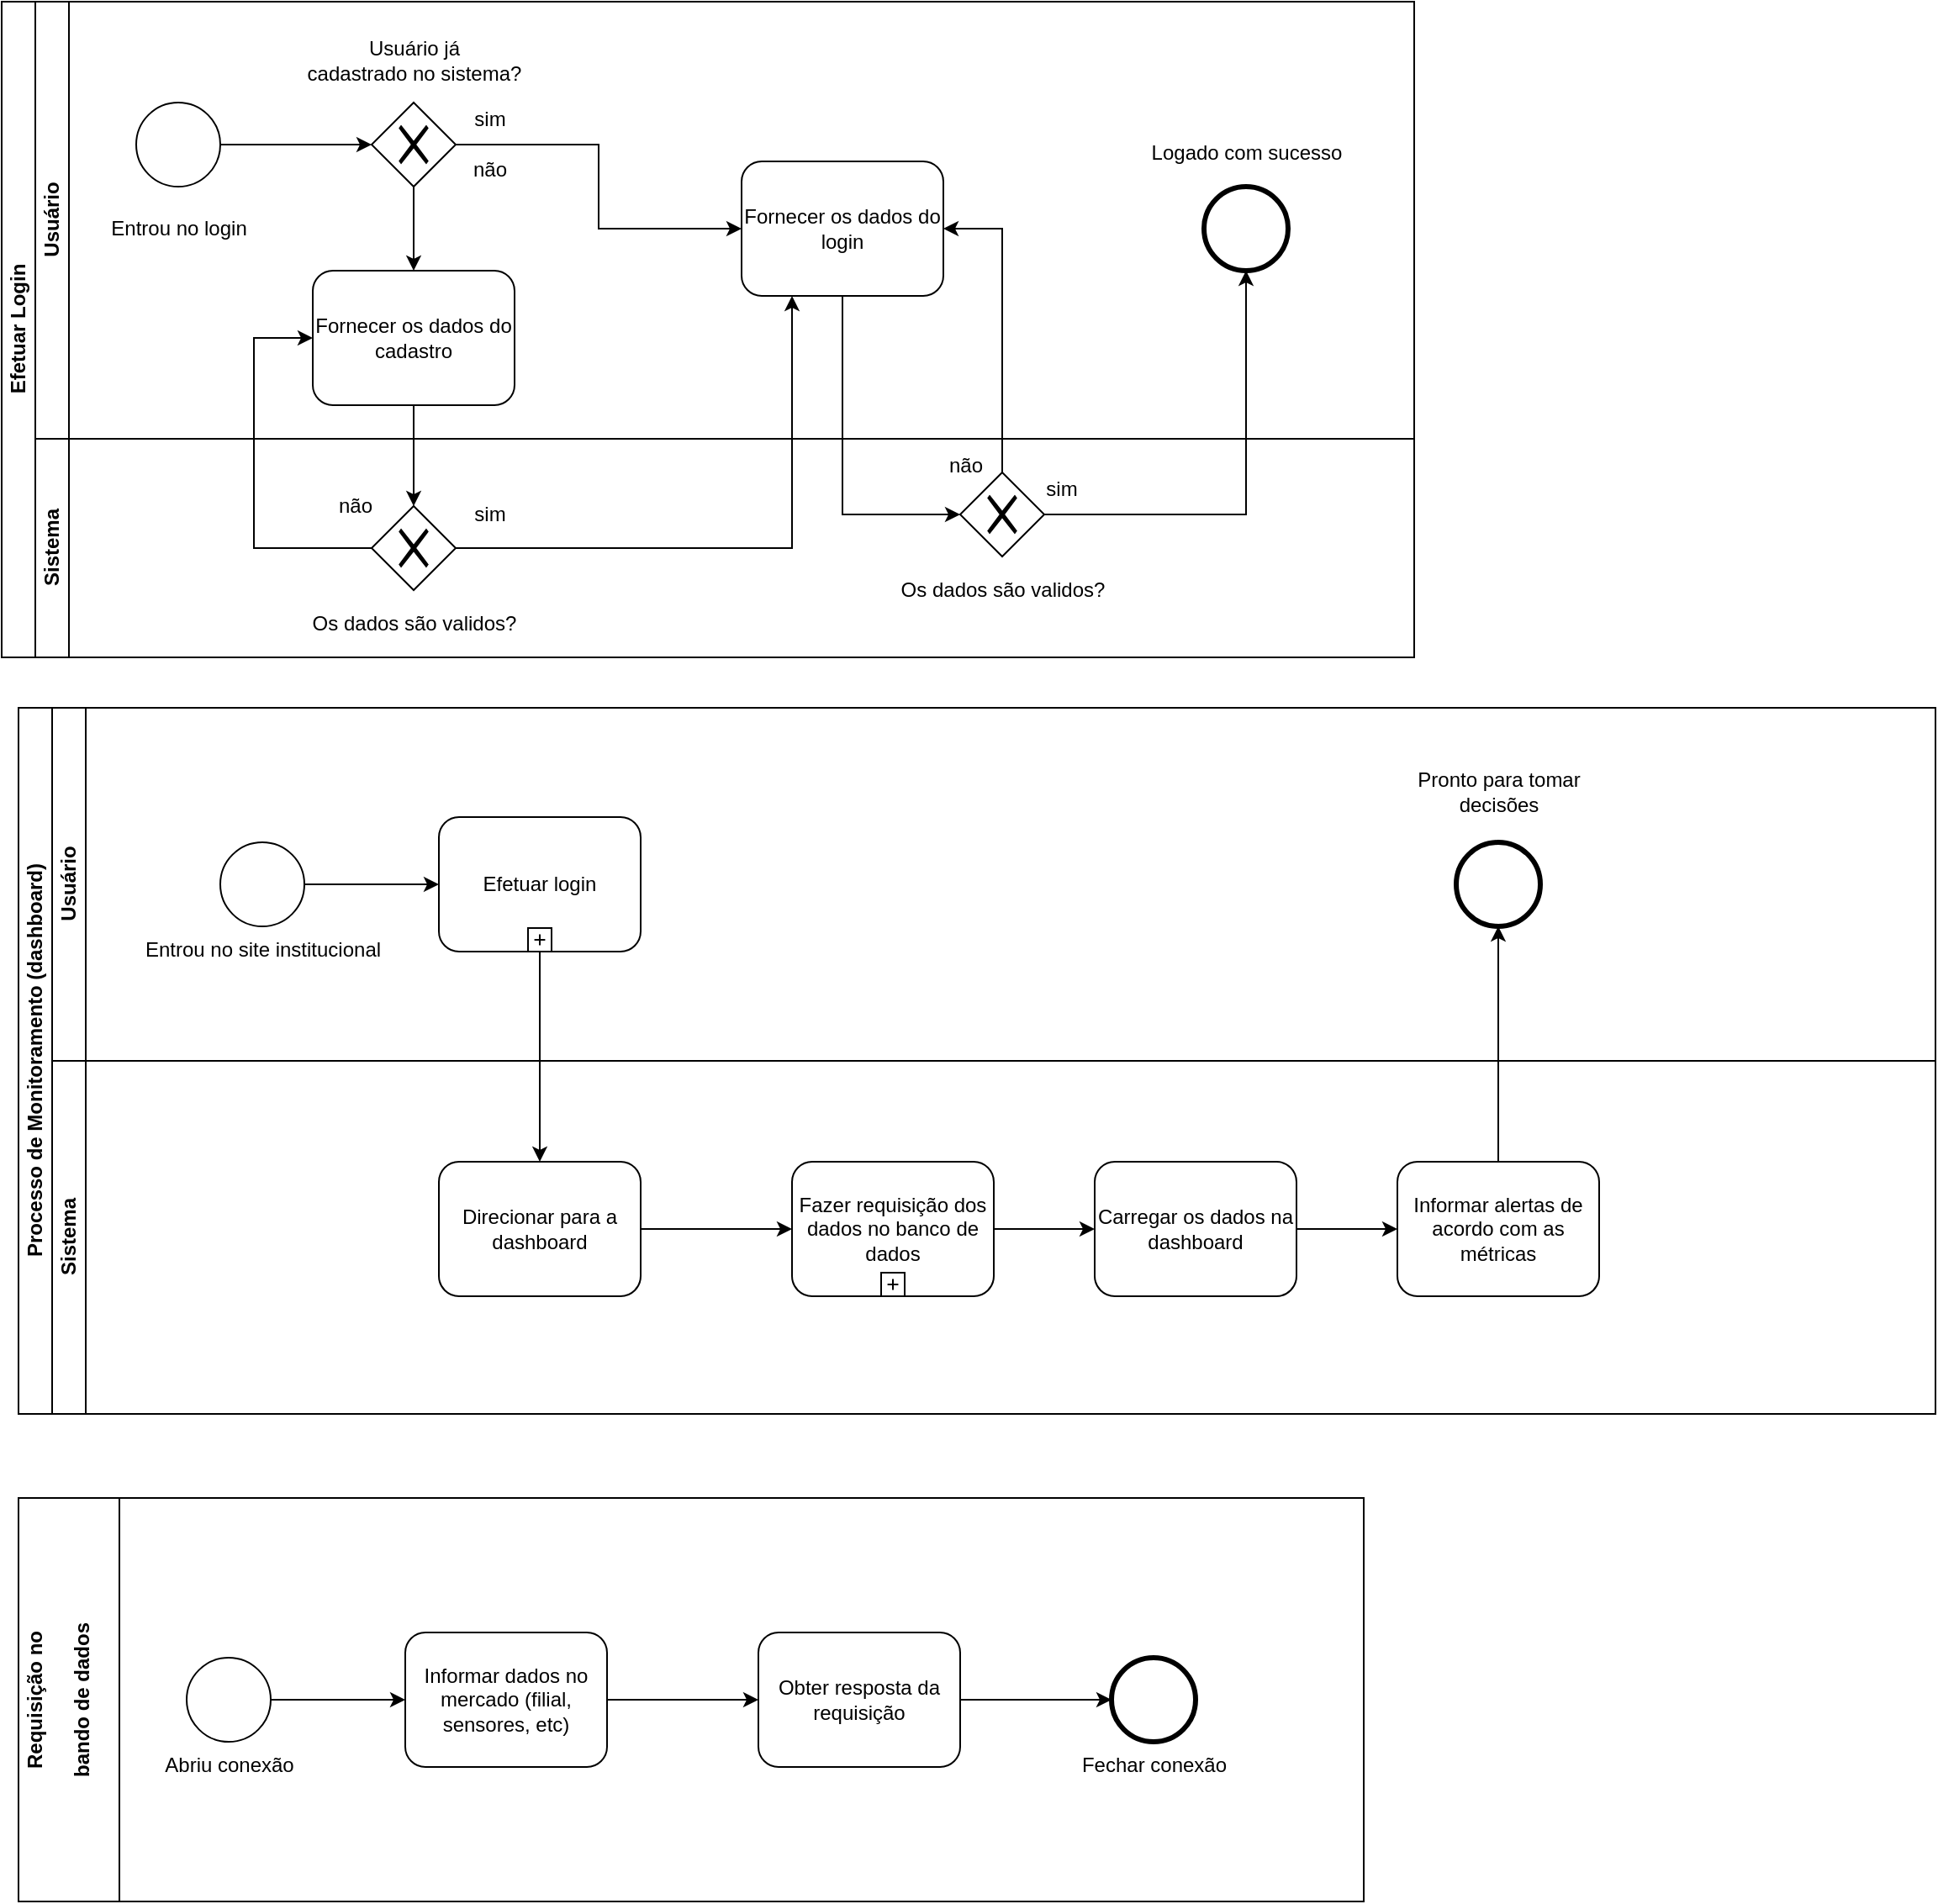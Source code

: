 <mxfile version="13.8.3" type="device"><diagram id="tnLEj-CZfMNl4zoymQTF" name="Page-1"><mxGraphModel dx="1822" dy="1163" grid="1" gridSize="10" guides="1" tooltips="1" connect="1" arrows="1" fold="1" page="0" pageScale="1" pageWidth="827" pageHeight="1169" math="0" shadow="0"><root><mxCell id="0"/><mxCell id="1" parent="0"/><mxCell id="uiscioQvkwJ7Bx-dJebw-1" value="Processo de Monitoramento (dashboard)" style="swimlane;html=1;childLayout=stackLayout;resizeParent=1;resizeParentMax=0;horizontal=0;startSize=20;horizontalStack=0;" parent="1" vertex="1"><mxGeometry x="-150" y="40" width="1140" height="420" as="geometry"/></mxCell><mxCell id="uiscioQvkwJ7Bx-dJebw-2" value="Usuário" style="swimlane;html=1;startSize=20;horizontal=0;" parent="uiscioQvkwJ7Bx-dJebw-1" vertex="1"><mxGeometry x="20" width="1120" height="210" as="geometry"/></mxCell><mxCell id="uiscioQvkwJ7Bx-dJebw-8" style="edgeStyle=orthogonalEdgeStyle;rounded=0;orthogonalLoop=1;jettySize=auto;html=1;" parent="uiscioQvkwJ7Bx-dJebw-2" source="uiscioQvkwJ7Bx-dJebw-5" target="uiscioQvkwJ7Bx-dJebw-6" edge="1"><mxGeometry relative="1" as="geometry"/></mxCell><mxCell id="uiscioQvkwJ7Bx-dJebw-5" value="Entrou no site institucional" style="shape=mxgraph.bpmn.shape;html=1;verticalLabelPosition=bottom;labelBackgroundColor=#ffffff;verticalAlign=top;align=center;perimeter=ellipsePerimeter;outlineConnect=0;outline=standard;symbol=general;" parent="uiscioQvkwJ7Bx-dJebw-2" vertex="1"><mxGeometry x="100" y="80" width="50" height="50" as="geometry"/></mxCell><mxCell id="uiscioQvkwJ7Bx-dJebw-6" value="Efetuar login" style="html=1;whiteSpace=wrap;rounded=1;dropTarget=0;" parent="uiscioQvkwJ7Bx-dJebw-2" vertex="1"><mxGeometry x="230" y="65" width="120" height="80" as="geometry"/></mxCell><mxCell id="uiscioQvkwJ7Bx-dJebw-7" value="" style="html=1;shape=plus;outlineConnect=0;" parent="uiscioQvkwJ7Bx-dJebw-6" vertex="1"><mxGeometry x="0.5" y="1" width="14" height="14" relative="1" as="geometry"><mxPoint x="-7" y="-14" as="offset"/></mxGeometry></mxCell><mxCell id="uiscioQvkwJ7Bx-dJebw-17" value="" style="shape=mxgraph.bpmn.shape;html=1;verticalLabelPosition=bottom;labelBackgroundColor=#ffffff;verticalAlign=top;align=center;perimeter=ellipsePerimeter;outlineConnect=0;outline=end;symbol=general;" parent="uiscioQvkwJ7Bx-dJebw-2" vertex="1"><mxGeometry x="835" y="80" width="50" height="50" as="geometry"/></mxCell><mxCell id="uiscioQvkwJ7Bx-dJebw-20" value="&lt;div&gt;Pronto para tomar&lt;/div&gt;&lt;div&gt;decisões&lt;br&gt;&lt;/div&gt;" style="text;html=1;align=center;verticalAlign=middle;resizable=0;points=[];autosize=1;" parent="uiscioQvkwJ7Bx-dJebw-2" vertex="1"><mxGeometry x="805" y="35" width="110" height="30" as="geometry"/></mxCell><mxCell id="uiscioQvkwJ7Bx-dJebw-3" value="Sistema" style="swimlane;html=1;startSize=20;horizontal=0;" parent="uiscioQvkwJ7Bx-dJebw-1" vertex="1"><mxGeometry x="20" y="210" width="1120" height="210" as="geometry"/></mxCell><mxCell id="uiscioQvkwJ7Bx-dJebw-36" style="edgeStyle=orthogonalEdgeStyle;rounded=0;orthogonalLoop=1;jettySize=auto;html=1;entryX=0;entryY=0.5;entryDx=0;entryDy=0;" parent="uiscioQvkwJ7Bx-dJebw-3" source="uiscioQvkwJ7Bx-dJebw-9" target="uiscioQvkwJ7Bx-dJebw-34" edge="1"><mxGeometry relative="1" as="geometry"/></mxCell><mxCell id="uiscioQvkwJ7Bx-dJebw-9" value="Direcionar para a dashboard" style="shape=ext;rounded=1;html=1;whiteSpace=wrap;" parent="uiscioQvkwJ7Bx-dJebw-3" vertex="1"><mxGeometry x="230" y="60" width="120" height="80" as="geometry"/></mxCell><mxCell id="uiscioQvkwJ7Bx-dJebw-16" style="edgeStyle=orthogonalEdgeStyle;rounded=0;orthogonalLoop=1;jettySize=auto;html=1;entryX=0;entryY=0.5;entryDx=0;entryDy=0;" parent="uiscioQvkwJ7Bx-dJebw-3" source="uiscioQvkwJ7Bx-dJebw-13" target="uiscioQvkwJ7Bx-dJebw-15" edge="1"><mxGeometry relative="1" as="geometry"/></mxCell><mxCell id="uiscioQvkwJ7Bx-dJebw-13" value="Carregar os dados na dashboard" style="shape=ext;rounded=1;html=1;whiteSpace=wrap;" parent="uiscioQvkwJ7Bx-dJebw-3" vertex="1"><mxGeometry x="620" y="60" width="120" height="80" as="geometry"/></mxCell><mxCell id="uiscioQvkwJ7Bx-dJebw-15" value="Informar alertas de acordo com as métricas" style="shape=ext;rounded=1;html=1;whiteSpace=wrap;" parent="uiscioQvkwJ7Bx-dJebw-3" vertex="1"><mxGeometry x="800" y="60" width="120" height="80" as="geometry"/></mxCell><mxCell id="uiscioQvkwJ7Bx-dJebw-37" style="edgeStyle=orthogonalEdgeStyle;rounded=0;orthogonalLoop=1;jettySize=auto;html=1;entryX=0;entryY=0.5;entryDx=0;entryDy=0;" parent="uiscioQvkwJ7Bx-dJebw-3" source="uiscioQvkwJ7Bx-dJebw-34" target="uiscioQvkwJ7Bx-dJebw-13" edge="1"><mxGeometry relative="1" as="geometry"/></mxCell><mxCell id="uiscioQvkwJ7Bx-dJebw-34" value="Fazer requisição dos dados no banco de dados" style="html=1;whiteSpace=wrap;rounded=1;dropTarget=0;" parent="uiscioQvkwJ7Bx-dJebw-3" vertex="1"><mxGeometry x="440" y="60" width="120" height="80" as="geometry"/></mxCell><mxCell id="uiscioQvkwJ7Bx-dJebw-35" value="" style="html=1;shape=plus;outlineConnect=0;" parent="uiscioQvkwJ7Bx-dJebw-34" vertex="1"><mxGeometry x="0.5" y="1" width="14" height="14" relative="1" as="geometry"><mxPoint x="-7" y="-14" as="offset"/></mxGeometry></mxCell><mxCell id="uiscioQvkwJ7Bx-dJebw-10" style="edgeStyle=orthogonalEdgeStyle;rounded=0;orthogonalLoop=1;jettySize=auto;html=1;entryX=0.5;entryY=0;entryDx=0;entryDy=0;" parent="uiscioQvkwJ7Bx-dJebw-1" source="uiscioQvkwJ7Bx-dJebw-6" target="uiscioQvkwJ7Bx-dJebw-9" edge="1"><mxGeometry relative="1" as="geometry"/></mxCell><mxCell id="uiscioQvkwJ7Bx-dJebw-19" style="edgeStyle=orthogonalEdgeStyle;rounded=0;orthogonalLoop=1;jettySize=auto;html=1;entryX=0.5;entryY=1;entryDx=0;entryDy=0;" parent="uiscioQvkwJ7Bx-dJebw-1" source="uiscioQvkwJ7Bx-dJebw-15" target="uiscioQvkwJ7Bx-dJebw-17" edge="1"><mxGeometry relative="1" as="geometry"/></mxCell><mxCell id="uiscioQvkwJ7Bx-dJebw-38" value="Requisição no &#xA;&#xA;bando de dados&#xA;" style="swimlane;startSize=60;horizontal=0;" parent="1" vertex="1"><mxGeometry x="-150" y="510" width="800" height="240" as="geometry"/></mxCell><mxCell id="uiscioQvkwJ7Bx-dJebw-41" style="edgeStyle=orthogonalEdgeStyle;rounded=0;orthogonalLoop=1;jettySize=auto;html=1;entryX=0;entryY=0.5;entryDx=0;entryDy=0;" parent="uiscioQvkwJ7Bx-dJebw-38" source="uiscioQvkwJ7Bx-dJebw-39" target="uiscioQvkwJ7Bx-dJebw-40" edge="1"><mxGeometry relative="1" as="geometry"/></mxCell><mxCell id="uiscioQvkwJ7Bx-dJebw-39" value="Abriu conexão" style="shape=mxgraph.bpmn.shape;html=1;verticalLabelPosition=bottom;labelBackgroundColor=#ffffff;verticalAlign=top;align=center;perimeter=ellipsePerimeter;outlineConnect=0;outline=standard;symbol=general;" parent="uiscioQvkwJ7Bx-dJebw-38" vertex="1"><mxGeometry x="100" y="95" width="50" height="50" as="geometry"/></mxCell><mxCell id="uiscioQvkwJ7Bx-dJebw-43" style="edgeStyle=orthogonalEdgeStyle;rounded=0;orthogonalLoop=1;jettySize=auto;html=1;entryX=0;entryY=0.5;entryDx=0;entryDy=0;" parent="uiscioQvkwJ7Bx-dJebw-38" source="uiscioQvkwJ7Bx-dJebw-40" target="uiscioQvkwJ7Bx-dJebw-42" edge="1"><mxGeometry relative="1" as="geometry"/></mxCell><mxCell id="uiscioQvkwJ7Bx-dJebw-40" value="Informar dados no mercado (filial, sensores, etc)" style="shape=ext;rounded=1;html=1;whiteSpace=wrap;" parent="uiscioQvkwJ7Bx-dJebw-38" vertex="1"><mxGeometry x="230" y="80" width="120" height="80" as="geometry"/></mxCell><mxCell id="uiscioQvkwJ7Bx-dJebw-45" style="edgeStyle=orthogonalEdgeStyle;rounded=0;orthogonalLoop=1;jettySize=auto;html=1;entryX=0;entryY=0.5;entryDx=0;entryDy=0;" parent="uiscioQvkwJ7Bx-dJebw-38" source="uiscioQvkwJ7Bx-dJebw-42" target="uiscioQvkwJ7Bx-dJebw-44" edge="1"><mxGeometry relative="1" as="geometry"/></mxCell><mxCell id="uiscioQvkwJ7Bx-dJebw-42" value="Obter resposta da requisição" style="shape=ext;rounded=1;html=1;whiteSpace=wrap;" parent="uiscioQvkwJ7Bx-dJebw-38" vertex="1"><mxGeometry x="440" y="80" width="120" height="80" as="geometry"/></mxCell><mxCell id="uiscioQvkwJ7Bx-dJebw-44" value="Fechar conexão" style="shape=mxgraph.bpmn.shape;html=1;verticalLabelPosition=bottom;labelBackgroundColor=#ffffff;verticalAlign=top;align=center;perimeter=ellipsePerimeter;outlineConnect=0;outline=end;symbol=general;" parent="uiscioQvkwJ7Bx-dJebw-38" vertex="1"><mxGeometry x="650" y="95" width="50" height="50" as="geometry"/></mxCell><mxCell id="7Wh7ZObXPL-HQgvF25ty-1" value="&lt;div&gt;Efetuar Login&lt;/div&gt;" style="swimlane;html=1;childLayout=stackLayout;resizeParent=1;resizeParentMax=0;horizontal=0;startSize=20;horizontalStack=0;" vertex="1" parent="1"><mxGeometry x="-160" y="-380" width="840" height="390" as="geometry"/></mxCell><mxCell id="7Wh7ZObXPL-HQgvF25ty-2" value="Usuário" style="swimlane;html=1;startSize=20;horizontal=0;" vertex="1" parent="7Wh7ZObXPL-HQgvF25ty-1"><mxGeometry x="20" width="820" height="260" as="geometry"/></mxCell><mxCell id="7Wh7ZObXPL-HQgvF25ty-9" style="edgeStyle=orthogonalEdgeStyle;rounded=0;orthogonalLoop=1;jettySize=auto;html=1;entryX=0;entryY=0.5;entryDx=0;entryDy=0;" edge="1" parent="7Wh7ZObXPL-HQgvF25ty-2" source="uiscioQvkwJ7Bx-dJebw-23" target="uiscioQvkwJ7Bx-dJebw-28"><mxGeometry relative="1" as="geometry"/></mxCell><mxCell id="uiscioQvkwJ7Bx-dJebw-23" value="" style="shape=mxgraph.bpmn.shape;html=1;verticalLabelPosition=bottom;labelBackgroundColor=#ffffff;verticalAlign=top;align=center;perimeter=ellipsePerimeter;outlineConnect=0;outline=standard;symbol=general;" parent="7Wh7ZObXPL-HQgvF25ty-2" vertex="1"><mxGeometry x="60" y="60" width="50" height="50" as="geometry"/></mxCell><mxCell id="uiscioQvkwJ7Bx-dJebw-25" value="Fornecer os dados do login" style="shape=ext;rounded=1;html=1;whiteSpace=wrap;" parent="7Wh7ZObXPL-HQgvF25ty-2" vertex="1"><mxGeometry x="420" y="95" width="120" height="80" as="geometry"/></mxCell><mxCell id="uiscioQvkwJ7Bx-dJebw-30" value="não" style="text;html=1;align=center;verticalAlign=middle;resizable=0;points=[];autosize=1;" parent="7Wh7ZObXPL-HQgvF25ty-2" vertex="1"><mxGeometry x="250" y="90" width="40" height="20" as="geometry"/></mxCell><mxCell id="uiscioQvkwJ7Bx-dJebw-31" value="" style="shape=mxgraph.bpmn.shape;html=1;verticalLabelPosition=bottom;labelBackgroundColor=#ffffff;verticalAlign=top;align=center;perimeter=ellipsePerimeter;outlineConnect=0;outline=end;symbol=general;" parent="7Wh7ZObXPL-HQgvF25ty-2" vertex="1"><mxGeometry x="695" y="110" width="50" height="50" as="geometry"/></mxCell><mxCell id="uiscioQvkwJ7Bx-dJebw-32" value="Logado com sucesso" style="text;html=1;align=center;verticalAlign=middle;resizable=0;points=[];autosize=1;" parent="7Wh7ZObXPL-HQgvF25ty-2" vertex="1"><mxGeometry x="650" y="80" width="140" height="20" as="geometry"/></mxCell><mxCell id="uiscioQvkwJ7Bx-dJebw-33" value="sim" style="text;html=1;align=center;verticalAlign=middle;resizable=0;points=[];autosize=1;" parent="7Wh7ZObXPL-HQgvF25ty-2" vertex="1"><mxGeometry x="250" y="60" width="40" height="20" as="geometry"/></mxCell><mxCell id="7Wh7ZObXPL-HQgvF25ty-12" style="edgeStyle=orthogonalEdgeStyle;rounded=0;orthogonalLoop=1;jettySize=auto;html=1;entryX=0;entryY=0.5;entryDx=0;entryDy=0;" edge="1" parent="7Wh7ZObXPL-HQgvF25ty-2" source="uiscioQvkwJ7Bx-dJebw-28" target="uiscioQvkwJ7Bx-dJebw-25"><mxGeometry relative="1" as="geometry"/></mxCell><mxCell id="7Wh7ZObXPL-HQgvF25ty-17" style="edgeStyle=orthogonalEdgeStyle;rounded=0;orthogonalLoop=1;jettySize=auto;html=1;entryX=0.5;entryY=0;entryDx=0;entryDy=0;" edge="1" parent="7Wh7ZObXPL-HQgvF25ty-2" source="uiscioQvkwJ7Bx-dJebw-28" target="7Wh7ZObXPL-HQgvF25ty-16"><mxGeometry relative="1" as="geometry"/></mxCell><mxCell id="uiscioQvkwJ7Bx-dJebw-28" value="" style="shape=mxgraph.bpmn.shape;html=1;verticalLabelPosition=bottom;labelBackgroundColor=#ffffff;verticalAlign=top;align=center;perimeter=rhombusPerimeter;background=gateway;outlineConnect=0;outline=none;symbol=exclusiveGw;" parent="7Wh7ZObXPL-HQgvF25ty-2" vertex="1"><mxGeometry x="200" y="60" width="50" height="50" as="geometry"/></mxCell><mxCell id="7Wh7ZObXPL-HQgvF25ty-10" value="Entrou no login" style="text;html=1;align=center;verticalAlign=middle;resizable=0;points=[];autosize=1;" vertex="1" parent="7Wh7ZObXPL-HQgvF25ty-2"><mxGeometry x="35" y="125" width="100" height="20" as="geometry"/></mxCell><mxCell id="7Wh7ZObXPL-HQgvF25ty-11" value="&lt;div&gt;Usuário já&lt;/div&gt;&lt;div&gt;cadastrado no sistema?&lt;/div&gt;" style="text;html=1;align=center;verticalAlign=middle;resizable=0;points=[];autosize=1;" vertex="1" parent="7Wh7ZObXPL-HQgvF25ty-2"><mxGeometry x="150" y="20" width="150" height="30" as="geometry"/></mxCell><mxCell id="7Wh7ZObXPL-HQgvF25ty-16" value="Fornecer os dados do cadastro" style="shape=ext;rounded=1;html=1;whiteSpace=wrap;" vertex="1" parent="7Wh7ZObXPL-HQgvF25ty-2"><mxGeometry x="165" y="160" width="120" height="80" as="geometry"/></mxCell><mxCell id="7Wh7ZObXPL-HQgvF25ty-3" value="Sistema" style="swimlane;html=1;startSize=20;horizontal=0;" vertex="1" parent="7Wh7ZObXPL-HQgvF25ty-1"><mxGeometry x="20" y="260" width="820" height="130" as="geometry"/></mxCell><mxCell id="uiscioQvkwJ7Bx-dJebw-29" value="Os dados são validos?" style="text;html=1;align=center;verticalAlign=middle;resizable=0;points=[];autosize=1;" parent="7Wh7ZObXPL-HQgvF25ty-3" vertex="1"><mxGeometry x="505" y="80" width="140" height="20" as="geometry"/></mxCell><mxCell id="7Wh7ZObXPL-HQgvF25ty-8" value="" style="shape=mxgraph.bpmn.shape;html=1;verticalLabelPosition=bottom;labelBackgroundColor=#ffffff;verticalAlign=top;align=center;perimeter=rhombusPerimeter;background=gateway;outlineConnect=0;outline=none;symbol=exclusiveGw;" vertex="1" parent="7Wh7ZObXPL-HQgvF25ty-3"><mxGeometry x="550" y="20" width="50" height="50" as="geometry"/></mxCell><mxCell id="7Wh7ZObXPL-HQgvF25ty-18" value="" style="shape=mxgraph.bpmn.shape;html=1;verticalLabelPosition=bottom;labelBackgroundColor=#ffffff;verticalAlign=top;align=center;perimeter=rhombusPerimeter;background=gateway;outlineConnect=0;outline=none;symbol=exclusiveGw;" vertex="1" parent="7Wh7ZObXPL-HQgvF25ty-3"><mxGeometry x="200" y="40" width="50" height="50" as="geometry"/></mxCell><mxCell id="7Wh7ZObXPL-HQgvF25ty-20" value="Os dados são validos?" style="text;html=1;align=center;verticalAlign=middle;resizable=0;points=[];autosize=1;" vertex="1" parent="7Wh7ZObXPL-HQgvF25ty-3"><mxGeometry x="155" y="100" width="140" height="20" as="geometry"/></mxCell><mxCell id="7Wh7ZObXPL-HQgvF25ty-23" value="sim" style="text;html=1;align=center;verticalAlign=middle;resizable=0;points=[];autosize=1;" vertex="1" parent="7Wh7ZObXPL-HQgvF25ty-3"><mxGeometry x="250" y="35" width="40" height="20" as="geometry"/></mxCell><mxCell id="7Wh7ZObXPL-HQgvF25ty-24" value="não" style="text;html=1;align=center;verticalAlign=middle;resizable=0;points=[];autosize=1;" vertex="1" parent="7Wh7ZObXPL-HQgvF25ty-3"><mxGeometry x="170" y="30" width="40" height="20" as="geometry"/></mxCell><mxCell id="7Wh7ZObXPL-HQgvF25ty-25" value="não" style="text;html=1;align=center;verticalAlign=middle;resizable=0;points=[];autosize=1;" vertex="1" parent="7Wh7ZObXPL-HQgvF25ty-3"><mxGeometry x="533" y="6" width="40" height="20" as="geometry"/></mxCell><mxCell id="7Wh7ZObXPL-HQgvF25ty-26" value="sim" style="text;html=1;align=center;verticalAlign=middle;resizable=0;points=[];autosize=1;" vertex="1" parent="7Wh7ZObXPL-HQgvF25ty-3"><mxGeometry x="590" y="20" width="40" height="20" as="geometry"/></mxCell><mxCell id="7Wh7ZObXPL-HQgvF25ty-13" style="edgeStyle=orthogonalEdgeStyle;rounded=0;orthogonalLoop=1;jettySize=auto;html=1;entryX=0;entryY=0.5;entryDx=0;entryDy=0;" edge="1" parent="7Wh7ZObXPL-HQgvF25ty-1" source="uiscioQvkwJ7Bx-dJebw-25" target="7Wh7ZObXPL-HQgvF25ty-8"><mxGeometry relative="1" as="geometry"><Array as="points"><mxPoint x="500" y="305"/></Array></mxGeometry></mxCell><mxCell id="7Wh7ZObXPL-HQgvF25ty-15" style="edgeStyle=orthogonalEdgeStyle;rounded=0;orthogonalLoop=1;jettySize=auto;html=1;entryX=1;entryY=0.5;entryDx=0;entryDy=0;" edge="1" parent="7Wh7ZObXPL-HQgvF25ty-1" source="7Wh7ZObXPL-HQgvF25ty-8" target="uiscioQvkwJ7Bx-dJebw-25"><mxGeometry relative="1" as="geometry"><Array as="points"><mxPoint x="595" y="135"/></Array></mxGeometry></mxCell><mxCell id="7Wh7ZObXPL-HQgvF25ty-19" style="edgeStyle=orthogonalEdgeStyle;rounded=0;orthogonalLoop=1;jettySize=auto;html=1;entryX=0.5;entryY=0;entryDx=0;entryDy=0;" edge="1" parent="7Wh7ZObXPL-HQgvF25ty-1" source="7Wh7ZObXPL-HQgvF25ty-16" target="7Wh7ZObXPL-HQgvF25ty-18"><mxGeometry relative="1" as="geometry"/></mxCell><mxCell id="7Wh7ZObXPL-HQgvF25ty-21" style="edgeStyle=orthogonalEdgeStyle;rounded=0;orthogonalLoop=1;jettySize=auto;html=1;entryX=0;entryY=0.5;entryDx=0;entryDy=0;" edge="1" parent="7Wh7ZObXPL-HQgvF25ty-1" source="7Wh7ZObXPL-HQgvF25ty-18" target="7Wh7ZObXPL-HQgvF25ty-16"><mxGeometry relative="1" as="geometry"><Array as="points"><mxPoint x="150" y="325"/><mxPoint x="150" y="200"/></Array></mxGeometry></mxCell><mxCell id="7Wh7ZObXPL-HQgvF25ty-22" style="edgeStyle=orthogonalEdgeStyle;rounded=0;orthogonalLoop=1;jettySize=auto;html=1;entryX=0.25;entryY=1;entryDx=0;entryDy=0;" edge="1" parent="7Wh7ZObXPL-HQgvF25ty-1" source="7Wh7ZObXPL-HQgvF25ty-18" target="uiscioQvkwJ7Bx-dJebw-25"><mxGeometry relative="1" as="geometry"/></mxCell><mxCell id="7Wh7ZObXPL-HQgvF25ty-27" style="edgeStyle=orthogonalEdgeStyle;rounded=0;orthogonalLoop=1;jettySize=auto;html=1;entryX=0.5;entryY=1;entryDx=0;entryDy=0;" edge="1" parent="7Wh7ZObXPL-HQgvF25ty-1" source="7Wh7ZObXPL-HQgvF25ty-8" target="uiscioQvkwJ7Bx-dJebw-31"><mxGeometry relative="1" as="geometry"/></mxCell></root></mxGraphModel></diagram></mxfile>